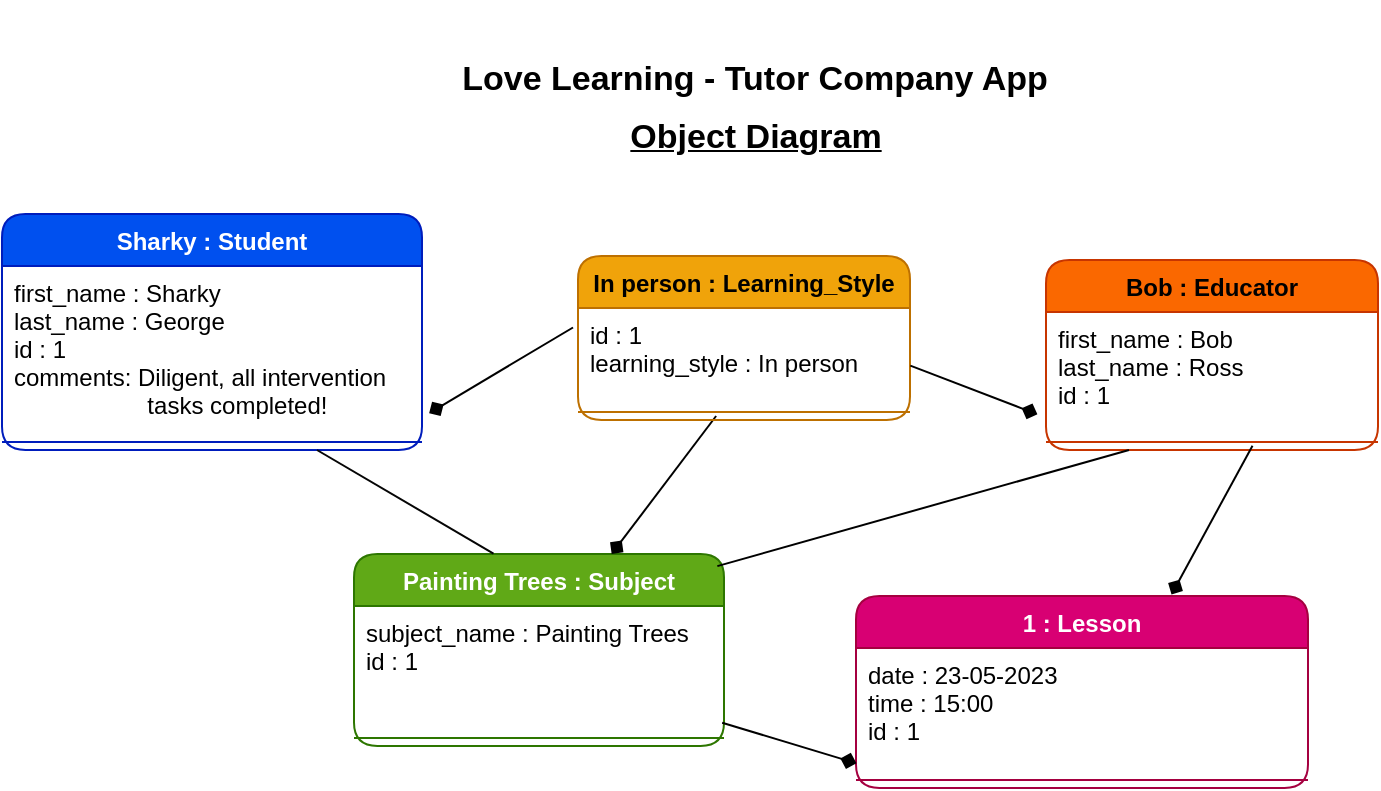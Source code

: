 <mxfile>
    <diagram id="qWxLhd9wn_35UVgEhRdV" name="Page-1">
        <mxGraphModel dx="1759" dy="2073" grid="0" gridSize="10" guides="1" tooltips="1" connect="1" arrows="1" fold="1" page="1" pageScale="1" pageWidth="827" pageHeight="1169" background="#ffffff" math="0" shadow="0">
            <root>
                <mxCell id="0"/>
                <mxCell id="1" parent="0"/>
                <mxCell id="14" value="Sharky : Student" style="swimlane;fontStyle=1;align=center;verticalAlign=top;childLayout=stackLayout;horizontal=1;startSize=26;horizontalStack=0;resizeParent=1;resizeParentMax=0;resizeLast=0;collapsible=1;marginBottom=0;rounded=1;fontColor=#ffffff;fillColor=#0050ef;strokeColor=#001DBC;" parent="1" vertex="1">
                    <mxGeometry x="-790" y="-1062" width="210" height="118" as="geometry"/>
                </mxCell>
                <mxCell id="15" value="first_name : Sharky&#10;last_name : George&#10;id : 1&#10;comments: Diligent, all intervention &#10;                    tasks completed!" style="text;strokeColor=none;fillColor=none;align=left;verticalAlign=top;spacingLeft=4;spacingRight=4;overflow=hidden;rotatable=0;points=[[0,0.5],[1,0.5]];portConstraint=eastwest;rounded=1;fontColor=#000000;" parent="14" vertex="1">
                    <mxGeometry y="26" width="210" height="84" as="geometry"/>
                </mxCell>
                <mxCell id="16" value="" style="line;strokeWidth=1;fillColor=none;align=left;verticalAlign=middle;spacingTop=-1;spacingLeft=3;spacingRight=3;rotatable=0;labelPosition=right;points=[];portConstraint=eastwest;strokeColor=inherit;rounded=1;fontColor=#000000;" parent="14" vertex="1">
                    <mxGeometry y="110" width="210" height="8" as="geometry"/>
                </mxCell>
                <mxCell id="18" value="&lt;p style=&quot;line-height: 160%; font-size: 17px;&quot;&gt;Love Learning - Tutor Company App&lt;/p&gt;" style="text;html=1;strokeColor=none;fillColor=none;align=center;verticalAlign=middle;whiteSpace=wrap;rounded=1;fontStyle=1;fontSize=17;fontColor=#000000;" parent="1" vertex="1">
                    <mxGeometry x="-567" y="-1169" width="307" height="77" as="geometry"/>
                </mxCell>
                <mxCell id="19" value="Object Diagram" style="text;html=1;strokeColor=none;fillColor=none;align=center;verticalAlign=middle;whiteSpace=wrap;rounded=1;fontSize=17;fontStyle=5;fontColor=#000000;" parent="1" vertex="1">
                    <mxGeometry x="-524" y="-1126" width="222" height="52" as="geometry"/>
                </mxCell>
                <mxCell id="20" value="Painting Trees : Subject" style="swimlane;fontStyle=1;align=center;verticalAlign=top;childLayout=stackLayout;horizontal=1;startSize=26;horizontalStack=0;resizeParent=1;resizeParentMax=0;resizeLast=0;collapsible=1;marginBottom=0;rounded=1;fontColor=#ffffff;fillColor=#60a917;strokeColor=#2D7600;" parent="1" vertex="1">
                    <mxGeometry x="-614" y="-892" width="185" height="96" as="geometry"/>
                </mxCell>
                <mxCell id="21" value="subject_name : Painting Trees&#10;id : 1&#10;" style="text;strokeColor=none;fillColor=none;align=left;verticalAlign=top;spacingLeft=4;spacingRight=4;overflow=hidden;rotatable=0;points=[[0,0.5],[1,0.5]];portConstraint=eastwest;rounded=1;fontColor=#000000;" parent="20" vertex="1">
                    <mxGeometry y="26" width="185" height="62" as="geometry"/>
                </mxCell>
                <mxCell id="22" value="" style="line;strokeWidth=1;fillColor=none;align=left;verticalAlign=middle;spacingTop=-1;spacingLeft=3;spacingRight=3;rotatable=0;labelPosition=right;points=[];portConstraint=eastwest;strokeColor=inherit;rounded=1;fontColor=#000000;" parent="20" vertex="1">
                    <mxGeometry y="88" width="185" height="8" as="geometry"/>
                </mxCell>
                <mxCell id="24" value="Bob : Educator" style="swimlane;fontStyle=1;align=center;verticalAlign=top;childLayout=stackLayout;horizontal=1;startSize=26;horizontalStack=0;resizeParent=1;resizeParentMax=0;resizeLast=0;collapsible=1;marginBottom=0;rounded=1;fontColor=#000000;fillColor=#fa6800;strokeColor=#C73500;" parent="1" vertex="1">
                    <mxGeometry x="-268" y="-1039" width="166" height="95" as="geometry"/>
                </mxCell>
                <mxCell id="25" value="first_name : Bob&#10;last_name : Ross&#10;id : 1&#10;" style="text;strokeColor=none;fillColor=none;align=left;verticalAlign=top;spacingLeft=4;spacingRight=4;overflow=hidden;rotatable=0;points=[[0,0.5],[1,0.5]];portConstraint=eastwest;rounded=1;fontColor=#000000;" parent="24" vertex="1">
                    <mxGeometry y="26" width="166" height="61" as="geometry"/>
                </mxCell>
                <mxCell id="26" value="" style="line;strokeWidth=1;fillColor=none;align=left;verticalAlign=middle;spacingTop=-1;spacingLeft=3;spacingRight=3;rotatable=0;labelPosition=right;points=[];portConstraint=eastwest;strokeColor=inherit;rounded=1;fontColor=#000000;" parent="24" vertex="1">
                    <mxGeometry y="87" width="166" height="8" as="geometry"/>
                </mxCell>
                <mxCell id="28" value="1 : Lesson" style="swimlane;fontStyle=1;align=center;verticalAlign=top;childLayout=stackLayout;horizontal=1;startSize=26;horizontalStack=0;resizeParent=1;resizeParentMax=0;resizeLast=0;collapsible=1;marginBottom=0;rounded=1;fontColor=#ffffff;fillColor=#d80073;strokeColor=#A50040;" parent="1" vertex="1">
                    <mxGeometry x="-363" y="-871" width="226" height="96" as="geometry"/>
                </mxCell>
                <mxCell id="29" value="date : 23-05-2023&#10;time : 15:00&#10;id : 1&#10;" style="text;strokeColor=none;fillColor=none;align=left;verticalAlign=top;spacingLeft=4;spacingRight=4;overflow=hidden;rotatable=0;points=[[0,0.5],[1,0.5]];portConstraint=eastwest;rounded=1;fontColor=#000000;" parent="28" vertex="1">
                    <mxGeometry y="26" width="226" height="62" as="geometry"/>
                </mxCell>
                <mxCell id="30" value="" style="line;strokeWidth=1;fillColor=none;align=left;verticalAlign=middle;spacingTop=-1;spacingLeft=3;spacingRight=3;rotatable=0;labelPosition=right;points=[];portConstraint=eastwest;strokeColor=inherit;rounded=1;fontColor=#000000;" parent="28" vertex="1">
                    <mxGeometry y="88" width="226" height="8" as="geometry"/>
                </mxCell>
                <mxCell id="32" style="html=1;fontSize=17;endArrow=diamond;endFill=1;fontColor=#000000;strokeColor=#000000;exitX=0.416;exitY=0.75;exitDx=0;exitDy=0;exitPerimeter=0;" parent="1" target="20" edge="1" source="35">
                    <mxGeometry relative="1" as="geometry">
                        <mxPoint x="-510.833" y="-815.667" as="targetPoint"/>
                        <mxPoint x="-427" y="-912" as="sourcePoint"/>
                    </mxGeometry>
                </mxCell>
                <mxCell id="33" value="In person : Learning_Style" style="swimlane;fontStyle=1;align=center;verticalAlign=top;childLayout=stackLayout;horizontal=1;startSize=26;horizontalStack=0;resizeParent=1;resizeParentMax=0;resizeLast=0;collapsible=1;marginBottom=0;rounded=1;fillColor=#f0a30a;strokeColor=#BD7000;fontColor=#000000;" parent="1" vertex="1">
                    <mxGeometry x="-502" y="-1041" width="166" height="82" as="geometry"/>
                </mxCell>
                <mxCell id="34" value="id : 1&#10;learning_style : In person" style="text;strokeColor=none;fillColor=none;align=left;verticalAlign=top;spacingLeft=4;spacingRight=4;overflow=hidden;rotatable=0;points=[[0,0.5],[1,0.5]];portConstraint=eastwest;rounded=1;fontColor=#000000;" parent="33" vertex="1">
                    <mxGeometry y="26" width="166" height="48" as="geometry"/>
                </mxCell>
                <mxCell id="35" value="" style="line;strokeWidth=1;fillColor=none;align=left;verticalAlign=middle;spacingTop=-1;spacingLeft=3;spacingRight=3;rotatable=0;labelPosition=right;points=[];portConstraint=eastwest;strokeColor=inherit;rounded=1;fontColor=#000000;" parent="33" vertex="1">
                    <mxGeometry y="74" width="166" height="8" as="geometry"/>
                </mxCell>
                <mxCell id="36" style="html=1;exitX=1.001;exitY=0.6;exitDx=0;exitDy=0;entryX=-0.026;entryY=0.839;entryDx=0;entryDy=0;fontSize=17;endArrow=diamond;endFill=1;exitPerimeter=0;entryPerimeter=0;fontColor=#000000;strokeColor=#000000;" parent="1" source="34" target="25" edge="1">
                    <mxGeometry relative="1" as="geometry">
                        <mxPoint x="-225.664" y="-936.671" as="targetPoint"/>
                    </mxGeometry>
                </mxCell>
                <mxCell id="37" style="html=1;fontSize=17;endArrow=diamond;endFill=1;exitX=-0.015;exitY=0.203;exitDx=0;exitDy=0;exitPerimeter=0;entryX=1.017;entryY=0.876;entryDx=0;entryDy=0;entryPerimeter=0;fontColor=#000000;strokeColor=#000000;" parent="1" source="34" target="15" edge="1">
                    <mxGeometry relative="1" as="geometry">
                        <mxPoint x="-588.45" y="-935.648" as="targetPoint"/>
                        <mxPoint x="-521" y="-982" as="sourcePoint"/>
                    </mxGeometry>
                </mxCell>
                <mxCell id="38" value="" style="endArrow=none;html=1;fontSize=17;entryX=0.25;entryY=1;entryDx=0;entryDy=0;exitX=0.982;exitY=0.063;exitDx=0;exitDy=0;exitPerimeter=0;fontColor=#000000;strokeColor=#000000;startArrow=none;startFill=0;endFill=0;" parent="1" source="20" target="24" edge="1">
                    <mxGeometry width="50" height="50" relative="1" as="geometry">
                        <mxPoint x="-471" y="-804" as="sourcePoint"/>
                        <mxPoint x="-223.008" y="-908.036" as="targetPoint"/>
                    </mxGeometry>
                </mxCell>
                <mxCell id="39" style="html=1;fontSize=17;endArrow=diamond;endFill=1;entryX=0.698;entryY=-0.008;entryDx=0;entryDy=0;entryPerimeter=0;fontColor=#000000;strokeColor=#000000;exitX=0.622;exitY=0.73;exitDx=0;exitDy=0;exitPerimeter=0;" parent="1" source="26" target="28" edge="1">
                    <mxGeometry relative="1" as="geometry">
                        <mxPoint x="-179.167" y="-810.667" as="targetPoint"/>
                        <mxPoint x="-120" y="-970" as="sourcePoint"/>
                    </mxGeometry>
                </mxCell>
                <mxCell id="40" style="html=1;entryX=0.001;entryY=0.93;entryDx=0;entryDy=0;entryPerimeter=0;fontSize=17;startArrow=none;startFill=0;endArrow=diamond;endFill=1;exitX=0.995;exitY=0.941;exitDx=0;exitDy=0;exitPerimeter=0;fontColor=#000000;strokeColor=#000000;" parent="1" source="21" target="29" edge="1">
                    <mxGeometry relative="1" as="geometry"/>
                </mxCell>
                <mxCell id="47" style="edgeStyle=none;html=1;endArrow=none;endFill=0;entryX=0.377;entryY=-0.002;entryDx=0;entryDy=0;entryPerimeter=0;strokeColor=#050505;startArrow=none;startFill=0;exitX=0.75;exitY=1;exitDx=0;exitDy=0;" parent="1" target="20" edge="1" source="14">
                    <mxGeometry relative="1" as="geometry">
                        <mxPoint x="-620" y="-940" as="sourcePoint"/>
                    </mxGeometry>
                </mxCell>
            </root>
        </mxGraphModel>
    </diagram>
</mxfile>